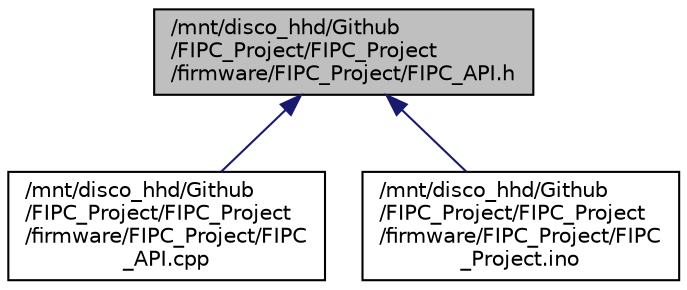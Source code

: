 digraph "/mnt/disco_hhd/Github/FIPC_Project/FIPC_Project/firmware/FIPC_Project/FIPC_API.h"
{
 // LATEX_PDF_SIZE
  edge [fontname="Helvetica",fontsize="10",labelfontname="Helvetica",labelfontsize="10"];
  node [fontname="Helvetica",fontsize="10",shape=record];
  Node1 [label="/mnt/disco_hhd/Github\l/FIPC_Project/FIPC_Project\l/firmware/FIPC_Project/FIPC_API.h",height=0.2,width=0.4,color="black", fillcolor="grey75", style="filled", fontcolor="black",tooltip="Interfaz de aplicación del controlador."];
  Node1 -> Node2 [dir="back",color="midnightblue",fontsize="10",style="solid",fontname="Helvetica"];
  Node2 [label="/mnt/disco_hhd/Github\l/FIPC_Project/FIPC_Project\l/firmware/FIPC_Project/FIPC\l_API.cpp",height=0.2,width=0.4,color="black", fillcolor="white", style="filled",URL="$_f_i_p_c___a_p_i_8cpp.html",tooltip="Interfaz de aplicación del controlador."];
  Node1 -> Node3 [dir="back",color="midnightblue",fontsize="10",style="solid",fontname="Helvetica"];
  Node3 [label="/mnt/disco_hhd/Github\l/FIPC_Project/FIPC_Project\l/firmware/FIPC_Project/FIPC\l_Project.ino",height=0.2,width=0.4,color="black", fillcolor="white", style="filled",URL="$_f_i_p_c___project_8ino.html",tooltip="Programa principal del proyecto."];
}
